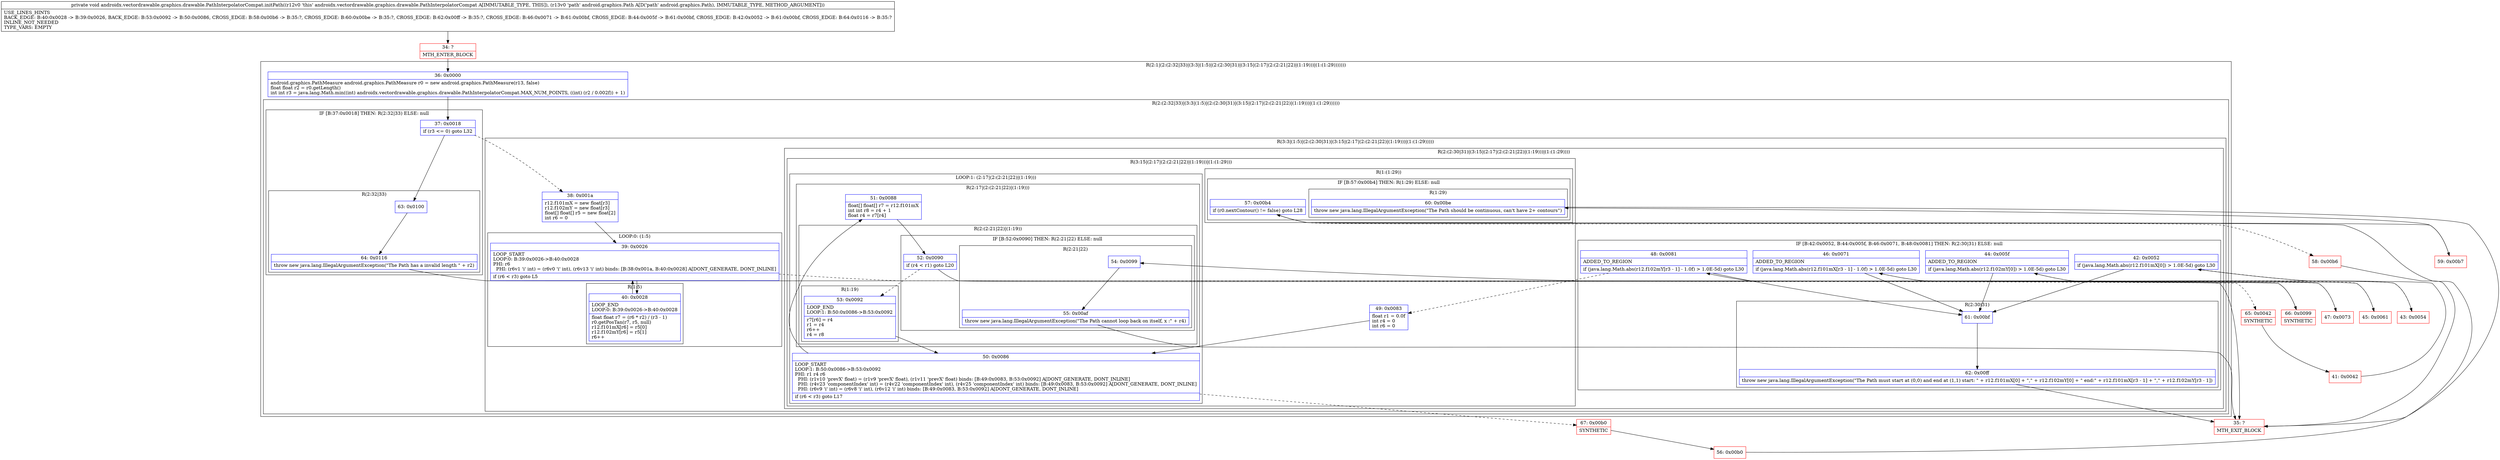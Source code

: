 digraph "CFG forandroidx.vectordrawable.graphics.drawable.PathInterpolatorCompat.initPath(Landroid\/graphics\/Path;)V" {
subgraph cluster_Region_1616243307 {
label = "R(2:1|(2:(2:32|33)|(3:3|(1:5)|(2:(2:30|31)|(3:15|(2:17|(2:(2:21|22)|(1:19)))|(1:(1:29)))))))";
node [shape=record,color=blue];
Node_36 [shape=record,label="{36\:\ 0x0000|android.graphics.PathMeasure android.graphics.PathMeasure r0 = new android.graphics.PathMeasure(r13, false)\lfloat float r2 = r0.getLength()\lint int r3 = java.lang.Math.min((int) androidx.vectordrawable.graphics.drawable.PathInterpolatorCompat.MAX_NUM_POINTS, ((int) (r2 \/ 0.002f)) + 1)\l}"];
subgraph cluster_Region_718713513 {
label = "R(2:(2:32|33)|(3:3|(1:5)|(2:(2:30|31)|(3:15|(2:17|(2:(2:21|22)|(1:19)))|(1:(1:29))))))";
node [shape=record,color=blue];
subgraph cluster_IfRegion_1926438853 {
label = "IF [B:37:0x0018] THEN: R(2:32|33) ELSE: null";
node [shape=record,color=blue];
Node_37 [shape=record,label="{37\:\ 0x0018|if (r3 \<= 0) goto L32\l}"];
subgraph cluster_Region_1033546927 {
label = "R(2:32|33)";
node [shape=record,color=blue];
Node_63 [shape=record,label="{63\:\ 0x0100}"];
Node_64 [shape=record,label="{64\:\ 0x0116|throw new java.lang.IllegalArgumentException(\"The Path has a invalid length \" + r2)\l}"];
}
}
subgraph cluster_Region_1292272208 {
label = "R(3:3|(1:5)|(2:(2:30|31)|(3:15|(2:17|(2:(2:21|22)|(1:19)))|(1:(1:29)))))";
node [shape=record,color=blue];
Node_38 [shape=record,label="{38\:\ 0x001a|r12.f101mX = new float[r3]\lr12.f102mY = new float[r3]\lfloat[] float[] r5 = new float[2]\lint r6 = 0\l}"];
subgraph cluster_LoopRegion_947388828 {
label = "LOOP:0: (1:5)";
node [shape=record,color=blue];
Node_39 [shape=record,label="{39\:\ 0x0026|LOOP_START\lLOOP:0: B:39:0x0026\-\>B:40:0x0028\lPHI: r6 \l  PHI: (r6v1 'i' int) = (r6v0 'i' int), (r6v13 'i' int) binds: [B:38:0x001a, B:40:0x0028] A[DONT_GENERATE, DONT_INLINE]\l|if (r6 \< r3) goto L5\l}"];
subgraph cluster_Region_27773366 {
label = "R(1:5)";
node [shape=record,color=blue];
Node_40 [shape=record,label="{40\:\ 0x0028|LOOP_END\lLOOP:0: B:39:0x0026\-\>B:40:0x0028\l|float float r7 = (r6 * r2) \/ (r3 \- 1)\lr0.getPosTan(r7, r5, null)\lr12.f101mX[r6] = r5[0]\lr12.f102mY[r6] = r5[1]\lr6++\l}"];
}
}
subgraph cluster_Region_1670387886 {
label = "R(2:(2:30|31)|(3:15|(2:17|(2:(2:21|22)|(1:19)))|(1:(1:29))))";
node [shape=record,color=blue];
subgraph cluster_IfRegion_1349463528 {
label = "IF [B:42:0x0052, B:44:0x005f, B:46:0x0071, B:48:0x0081] THEN: R(2:30|31) ELSE: null";
node [shape=record,color=blue];
Node_42 [shape=record,label="{42\:\ 0x0052|if (java.lang.Math.abs(r12.f101mX[0]) \> 1.0E\-5d) goto L30\l}"];
Node_44 [shape=record,label="{44\:\ 0x005f|ADDED_TO_REGION\l|if (java.lang.Math.abs(r12.f102mY[0]) \> 1.0E\-5d) goto L30\l}"];
Node_46 [shape=record,label="{46\:\ 0x0071|ADDED_TO_REGION\l|if (java.lang.Math.abs(r12.f101mX[r3 \- 1] \- 1.0f) \> 1.0E\-5d) goto L30\l}"];
Node_48 [shape=record,label="{48\:\ 0x0081|ADDED_TO_REGION\l|if (java.lang.Math.abs(r12.f102mY[r3 \- 1] \- 1.0f) \> 1.0E\-5d) goto L30\l}"];
subgraph cluster_Region_984100119 {
label = "R(2:30|31)";
node [shape=record,color=blue];
Node_61 [shape=record,label="{61\:\ 0x00bf}"];
Node_62 [shape=record,label="{62\:\ 0x00ff|throw new java.lang.IllegalArgumentException(\"The Path must start at (0,0) and end at (1,1) start: \" + r12.f101mX[0] + \",\" + r12.f102mY[0] + \" end:\" + r12.f101mX[r3 \- 1] + \",\" + r12.f102mY[r3 \- 1])\l}"];
}
}
subgraph cluster_Region_994681109 {
label = "R(3:15|(2:17|(2:(2:21|22)|(1:19)))|(1:(1:29)))";
node [shape=record,color=blue];
Node_49 [shape=record,label="{49\:\ 0x0083|float r1 = 0.0f\lint r4 = 0\lint r6 = 0\l}"];
subgraph cluster_LoopRegion_1136999440 {
label = "LOOP:1: (2:17|(2:(2:21|22)|(1:19)))";
node [shape=record,color=blue];
Node_50 [shape=record,label="{50\:\ 0x0086|LOOP_START\lLOOP:1: B:50:0x0086\-\>B:53:0x0092\lPHI: r1 r4 r6 \l  PHI: (r1v10 'prevX' float) = (r1v9 'prevX' float), (r1v11 'prevX' float) binds: [B:49:0x0083, B:53:0x0092] A[DONT_GENERATE, DONT_INLINE]\l  PHI: (r4v23 'componentIndex' int) = (r4v22 'componentIndex' int), (r4v25 'componentIndex' int) binds: [B:49:0x0083, B:53:0x0092] A[DONT_GENERATE, DONT_INLINE]\l  PHI: (r6v9 'i' int) = (r6v8 'i' int), (r6v12 'i' int) binds: [B:49:0x0083, B:53:0x0092] A[DONT_GENERATE, DONT_INLINE]\l|if (r6 \< r3) goto L17\l}"];
subgraph cluster_Region_51648672 {
label = "R(2:17|(2:(2:21|22)|(1:19)))";
node [shape=record,color=blue];
Node_51 [shape=record,label="{51\:\ 0x0088|float[] float[] r7 = r12.f101mX\lint int r8 = r4 + 1\lfloat r4 = r7[r4]\l}"];
subgraph cluster_Region_1847518047 {
label = "R(2:(2:21|22)|(1:19))";
node [shape=record,color=blue];
subgraph cluster_IfRegion_1767607335 {
label = "IF [B:52:0x0090] THEN: R(2:21|22) ELSE: null";
node [shape=record,color=blue];
Node_52 [shape=record,label="{52\:\ 0x0090|if (r4 \< r1) goto L20\l}"];
subgraph cluster_Region_1973637342 {
label = "R(2:21|22)";
node [shape=record,color=blue];
Node_54 [shape=record,label="{54\:\ 0x0099}"];
Node_55 [shape=record,label="{55\:\ 0x00af|throw new java.lang.IllegalArgumentException(\"The Path cannot loop back on itself, x :\" + r4)\l}"];
}
}
subgraph cluster_Region_316726265 {
label = "R(1:19)";
node [shape=record,color=blue];
Node_53 [shape=record,label="{53\:\ 0x0092|LOOP_END\lLOOP:1: B:50:0x0086\-\>B:53:0x0092\l|r7[r6] = r4\lr1 = r4\lr6++\lr4 = r8\l}"];
}
}
}
}
subgraph cluster_Region_764671378 {
label = "R(1:(1:29))";
node [shape=record,color=blue];
subgraph cluster_IfRegion_1380248045 {
label = "IF [B:57:0x00b4] THEN: R(1:29) ELSE: null";
node [shape=record,color=blue];
Node_57 [shape=record,label="{57\:\ 0x00b4|if (r0.nextContour() != false) goto L28\l}"];
subgraph cluster_Region_852445555 {
label = "R(1:29)";
node [shape=record,color=blue];
Node_60 [shape=record,label="{60\:\ 0x00be|throw new java.lang.IllegalArgumentException(\"The Path should be continuous, can't have 2+ contours\")\l}"];
}
}
}
}
}
}
}
}
Node_34 [shape=record,color=red,label="{34\:\ ?|MTH_ENTER_BLOCK\l}"];
Node_65 [shape=record,color=red,label="{65\:\ 0x0042|SYNTHETIC\l}"];
Node_41 [shape=record,color=red,label="{41\:\ 0x0042}"];
Node_43 [shape=record,color=red,label="{43\:\ 0x0054}"];
Node_45 [shape=record,color=red,label="{45\:\ 0x0061}"];
Node_47 [shape=record,color=red,label="{47\:\ 0x0073}"];
Node_66 [shape=record,color=red,label="{66\:\ 0x0099|SYNTHETIC\l}"];
Node_35 [shape=record,color=red,label="{35\:\ ?|MTH_EXIT_BLOCK\l}"];
Node_67 [shape=record,color=red,label="{67\:\ 0x00b0|SYNTHETIC\l}"];
Node_56 [shape=record,color=red,label="{56\:\ 0x00b0}"];
Node_58 [shape=record,color=red,label="{58\:\ 0x00b6}"];
Node_59 [shape=record,color=red,label="{59\:\ 0x00b7}"];
MethodNode[shape=record,label="{private void androidx.vectordrawable.graphics.drawable.PathInterpolatorCompat.initPath((r12v0 'this' androidx.vectordrawable.graphics.drawable.PathInterpolatorCompat A[IMMUTABLE_TYPE, THIS]), (r13v0 'path' android.graphics.Path A[D('path' android.graphics.Path), IMMUTABLE_TYPE, METHOD_ARGUMENT]))  | USE_LINES_HINTS\lBACK_EDGE: B:40:0x0028 \-\> B:39:0x0026, BACK_EDGE: B:53:0x0092 \-\> B:50:0x0086, CROSS_EDGE: B:58:0x00b6 \-\> B:35:?, CROSS_EDGE: B:60:0x00be \-\> B:35:?, CROSS_EDGE: B:62:0x00ff \-\> B:35:?, CROSS_EDGE: B:46:0x0071 \-\> B:61:0x00bf, CROSS_EDGE: B:44:0x005f \-\> B:61:0x00bf, CROSS_EDGE: B:42:0x0052 \-\> B:61:0x00bf, CROSS_EDGE: B:64:0x0116 \-\> B:35:?\lINLINE_NOT_NEEDED\lTYPE_VARS: EMPTY\l}"];
MethodNode -> Node_34;Node_36 -> Node_37;
Node_37 -> Node_38[style=dashed];
Node_37 -> Node_63;
Node_63 -> Node_64;
Node_64 -> Node_35;
Node_38 -> Node_39;
Node_39 -> Node_40;
Node_39 -> Node_65[style=dashed];
Node_40 -> Node_39;
Node_42 -> Node_43[style=dashed];
Node_42 -> Node_61;
Node_44 -> Node_45[style=dashed];
Node_44 -> Node_61;
Node_46 -> Node_47[style=dashed];
Node_46 -> Node_61;
Node_48 -> Node_49[style=dashed];
Node_48 -> Node_61;
Node_61 -> Node_62;
Node_62 -> Node_35;
Node_49 -> Node_50;
Node_50 -> Node_51;
Node_50 -> Node_67[style=dashed];
Node_51 -> Node_52;
Node_52 -> Node_53[style=dashed];
Node_52 -> Node_66;
Node_54 -> Node_55;
Node_55 -> Node_35;
Node_53 -> Node_50;
Node_57 -> Node_58[style=dashed];
Node_57 -> Node_59;
Node_60 -> Node_35;
Node_34 -> Node_36;
Node_65 -> Node_41;
Node_41 -> Node_42;
Node_43 -> Node_44;
Node_45 -> Node_46;
Node_47 -> Node_48;
Node_66 -> Node_54;
Node_67 -> Node_56;
Node_56 -> Node_57;
Node_58 -> Node_35;
Node_59 -> Node_60;
}

